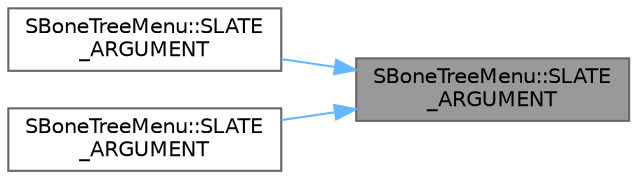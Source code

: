 digraph "SBoneTreeMenu::SLATE_ARGUMENT"
{
 // INTERACTIVE_SVG=YES
 // LATEX_PDF_SIZE
  bgcolor="transparent";
  edge [fontname=Helvetica,fontsize=10,labelfontname=Helvetica,labelfontsize=10];
  node [fontname=Helvetica,fontsize=10,shape=box,height=0.2,width=0.4];
  rankdir="RL";
  Node1 [id="Node000001",label="SBoneTreeMenu::SLATE\l_ARGUMENT",height=0.2,width=0.4,color="gray40", fillcolor="grey60", style="filled", fontcolor="black",tooltip=" "];
  Node1 -> Node2 [id="edge1_Node000001_Node000002",dir="back",color="steelblue1",style="solid",tooltip=" "];
  Node2 [id="Node000002",label="SBoneTreeMenu::SLATE\l_ARGUMENT",height=0.2,width=0.4,color="grey40", fillcolor="white", style="filled",URL="$d1/d37/classSBoneTreeMenu.html#a01c1c57b72bcc683e790646824b6c563",tooltip=" "];
  Node1 -> Node3 [id="edge2_Node000001_Node000003",dir="back",color="steelblue1",style="solid",tooltip=" "];
  Node3 [id="Node000003",label="SBoneTreeMenu::SLATE\l_ARGUMENT",height=0.2,width=0.4,color="grey40", fillcolor="white", style="filled",URL="$d1/d37/classSBoneTreeMenu.html#a7317e88a44627ea126f1a48b13de2fee",tooltip=" "];
}
